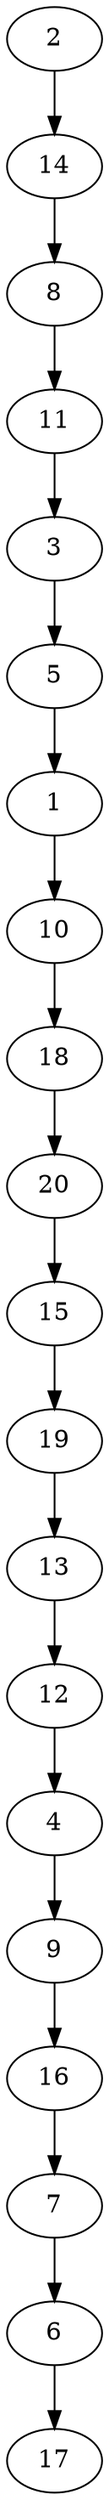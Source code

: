 digraph G {
1 -> 10;
2 -> 14;
3 -> 5;
4 -> 9;
5 -> 1;
6 -> 17;
7 -> 6;
8 -> 11;
9 -> 16;
10 -> 18;
11 -> 3;
12 -> 4;
13 -> 12;
14 -> 8;
15 -> 19;
16 -> 7;
18 -> 20;
19 -> 13;
20 -> 15;
}